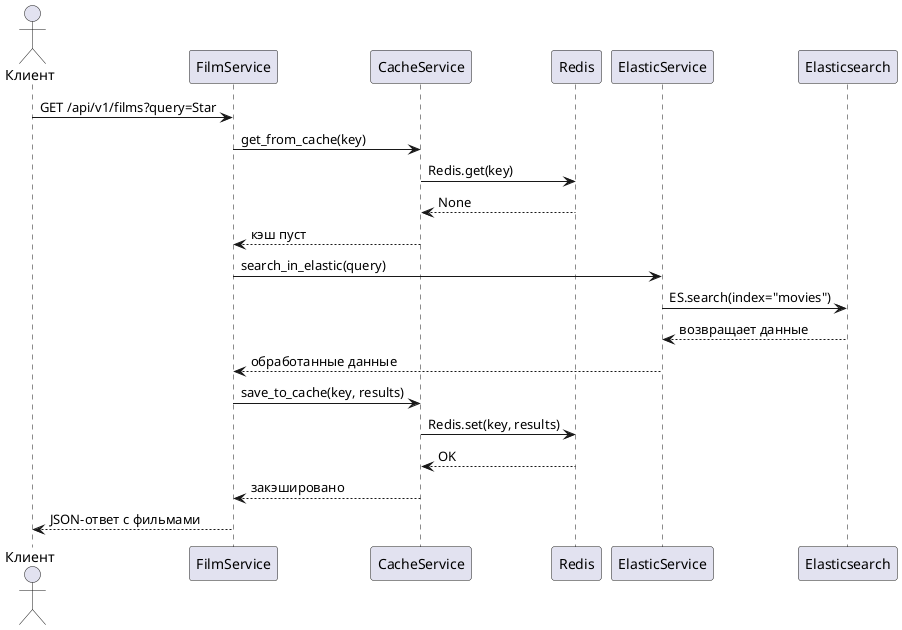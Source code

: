 @startuml
actor "Клиент" as client
participant "FilmService" as film_service
participant "CacheService" as cache_service
participant "Redis" as redis
participant "ElasticService" as elastic_service
participant "Elasticsearch" as elasticsearch

client -> film_service: GET /api/v1/films?query=Star
film_service -> cache_service: get_from_cache(key)
cache_service -> redis: Redis.get(key)
redis --> cache_service: None
cache_service --> film_service: кэш пуст

film_service -> elastic_service: search_in_elastic(query)
elastic_service -> elasticsearch: ES.search(index="movies")
elasticsearch --> elastic_service: возвращает данные
elastic_service --> film_service: обработанные данные

film_service -> cache_service: save_to_cache(key, results)
cache_service -> redis: Redis.set(key, results)
redis --> cache_service: OK
cache_service --> film_service: закэшировано

film_service --> client: JSON-ответ с фильмами
@enduml